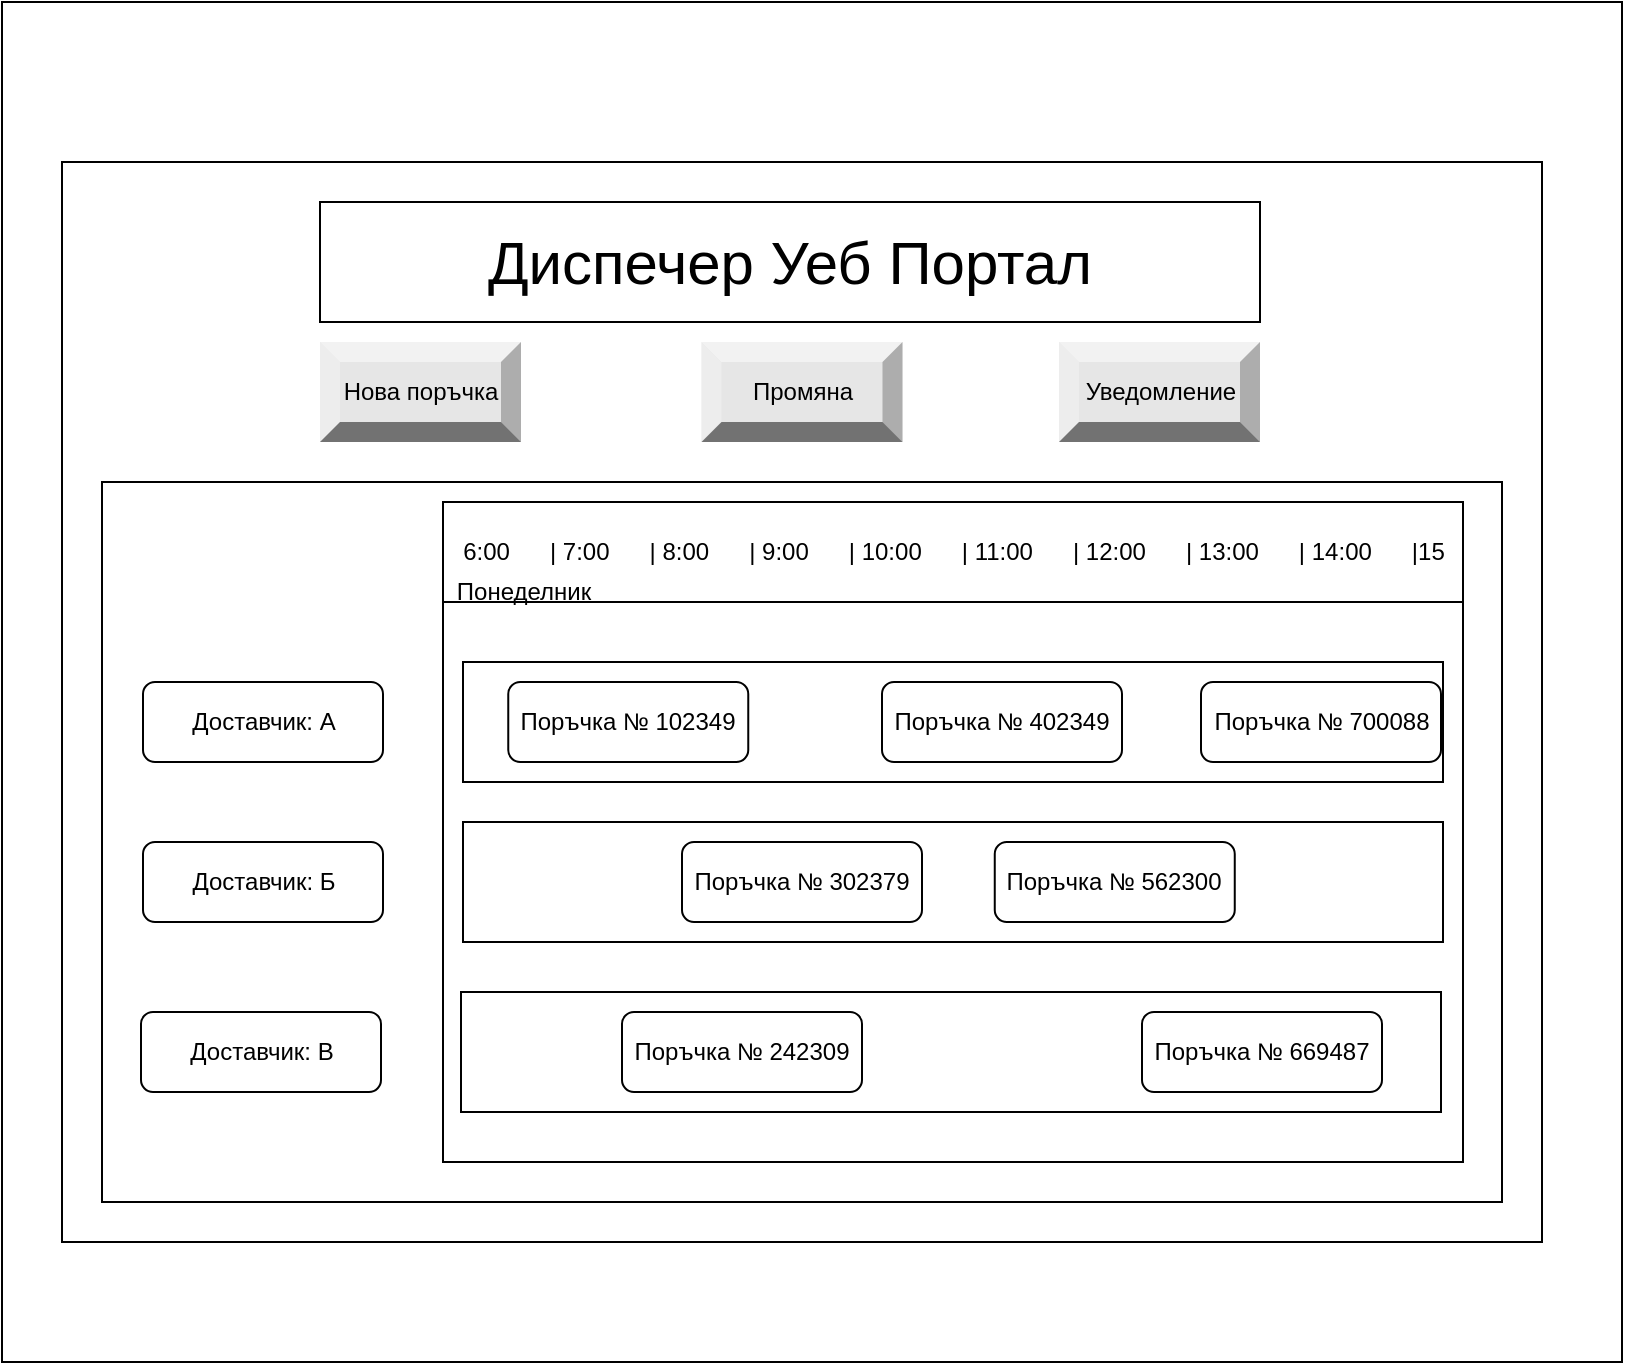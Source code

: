 <mxfile version="23.0.0" type="github">
  <diagram name="Page-1" id="e-SgXyNyrdCk_4SolZh0">
    <mxGraphModel dx="1434" dy="746" grid="1" gridSize="10" guides="1" tooltips="1" connect="1" arrows="1" fold="1" page="1" pageScale="1" pageWidth="827" pageHeight="1169" math="0" shadow="0">
      <root>
        <mxCell id="0" />
        <mxCell id="1" parent="0" />
        <mxCell id="WcTj5PZf8Xw0mGx6nHuc-34" value="" style="rounded=0;whiteSpace=wrap;html=1;" vertex="1" parent="1">
          <mxGeometry x="20" y="30" width="810" height="680" as="geometry" />
        </mxCell>
        <mxCell id="WcTj5PZf8Xw0mGx6nHuc-1" value="" style="rounded=0;whiteSpace=wrap;html=1;" vertex="1" parent="1">
          <mxGeometry x="50" y="110" width="740" height="540" as="geometry" />
        </mxCell>
        <mxCell id="WcTj5PZf8Xw0mGx6nHuc-2" value="" style="rounded=0;whiteSpace=wrap;html=1;" vertex="1" parent="1">
          <mxGeometry x="70" y="270" width="700" height="360" as="geometry" />
        </mxCell>
        <mxCell id="WcTj5PZf8Xw0mGx6nHuc-5" value="" style="rounded=0;whiteSpace=wrap;html=1;" vertex="1" parent="1">
          <mxGeometry x="240.5" y="280" width="510" height="330" as="geometry" />
        </mxCell>
        <mxCell id="WcTj5PZf8Xw0mGx6nHuc-7" value="6:00&amp;nbsp; &amp;nbsp; &amp;nbsp; | 7:00&amp;nbsp; &amp;nbsp; &amp;nbsp; | 8:00&amp;nbsp; &amp;nbsp; &amp;nbsp; | 9:00&amp;nbsp; &amp;nbsp; &amp;nbsp; | 10:00&amp;nbsp; &amp;nbsp; &amp;nbsp; | 11:00&amp;nbsp; &amp;nbsp; &amp;nbsp; | 12:00&amp;nbsp; &amp;nbsp; &amp;nbsp; | 13:00&amp;nbsp; &amp;nbsp; &amp;nbsp; | 14:00&amp;nbsp; &amp;nbsp; &amp;nbsp; |15" style="rounded=0;whiteSpace=wrap;html=1;" vertex="1" parent="1">
          <mxGeometry x="240.5" y="280" width="510" height="50" as="geometry" />
        </mxCell>
        <mxCell id="WcTj5PZf8Xw0mGx6nHuc-9" value="Понеделник" style="text;html=1;strokeColor=none;fillColor=none;align=center;verticalAlign=middle;whiteSpace=wrap;rounded=0;" vertex="1" parent="1">
          <mxGeometry x="250.5" y="310" width="60" height="30" as="geometry" />
        </mxCell>
        <mxCell id="WcTj5PZf8Xw0mGx6nHuc-10" value="Доставчик: А" style="rounded=1;whiteSpace=wrap;html=1;" vertex="1" parent="1">
          <mxGeometry x="90.5" y="370" width="120" height="40" as="geometry" />
        </mxCell>
        <mxCell id="WcTj5PZf8Xw0mGx6nHuc-11" value="" style="rounded=0;whiteSpace=wrap;html=1;" vertex="1" parent="1">
          <mxGeometry x="250.5" y="360" width="490" height="60" as="geometry" />
        </mxCell>
        <mxCell id="WcTj5PZf8Xw0mGx6nHuc-14" value="Доставчик: Б" style="rounded=1;whiteSpace=wrap;html=1;" vertex="1" parent="1">
          <mxGeometry x="90.5" y="450" width="120" height="40" as="geometry" />
        </mxCell>
        <mxCell id="WcTj5PZf8Xw0mGx6nHuc-15" value="" style="rounded=0;whiteSpace=wrap;html=1;" vertex="1" parent="1">
          <mxGeometry x="250.5" y="440" width="490" height="60" as="geometry" />
        </mxCell>
        <mxCell id="WcTj5PZf8Xw0mGx6nHuc-16" value="Доставчик: В" style="rounded=1;whiteSpace=wrap;html=1;" vertex="1" parent="1">
          <mxGeometry x="89.5" y="535" width="120" height="40" as="geometry" />
        </mxCell>
        <mxCell id="WcTj5PZf8Xw0mGx6nHuc-17" value="" style="rounded=0;whiteSpace=wrap;html=1;" vertex="1" parent="1">
          <mxGeometry x="249.5" y="525" width="490" height="60" as="geometry" />
        </mxCell>
        <mxCell id="WcTj5PZf8Xw0mGx6nHuc-19" value="&lt;font style=&quot;font-size: 30px;&quot;&gt;Диспечер Уеб Портал&lt;/font&gt;" style="rounded=0;whiteSpace=wrap;html=1;" vertex="1" parent="1">
          <mxGeometry x="179" y="130" width="470" height="60" as="geometry" />
        </mxCell>
        <mxCell id="WcTj5PZf8Xw0mGx6nHuc-20" value="Нова поръчка" style="labelPosition=center;verticalLabelPosition=middle;align=center;html=1;shape=mxgraph.basic.shaded_button;dx=10;fillColor=#E6E6E6;strokeColor=none;whiteSpace=wrap;" vertex="1" parent="1">
          <mxGeometry x="179" y="200" width="100.5" height="50" as="geometry" />
        </mxCell>
        <mxCell id="WcTj5PZf8Xw0mGx6nHuc-21" value="Промяна" style="labelPosition=center;verticalLabelPosition=middle;align=center;html=1;shape=mxgraph.basic.shaded_button;dx=10;fillColor=#E6E6E6;strokeColor=none;whiteSpace=wrap;" vertex="1" parent="1">
          <mxGeometry x="369.75" y="200" width="100.5" height="50" as="geometry" />
        </mxCell>
        <mxCell id="WcTj5PZf8Xw0mGx6nHuc-22" value="Уведомление" style="labelPosition=center;verticalLabelPosition=middle;align=center;html=1;shape=mxgraph.basic.shaded_button;dx=10;fillColor=#E6E6E6;strokeColor=none;whiteSpace=wrap;" vertex="1" parent="1">
          <mxGeometry x="548.5" y="200" width="100.5" height="50" as="geometry" />
        </mxCell>
        <mxCell id="WcTj5PZf8Xw0mGx6nHuc-24" value="Поръчка № 102349" style="rounded=1;whiteSpace=wrap;html=1;" vertex="1" parent="1">
          <mxGeometry x="273.13" y="370" width="120" height="40" as="geometry" />
        </mxCell>
        <mxCell id="WcTj5PZf8Xw0mGx6nHuc-25" value="Поръчка № 302379" style="rounded=1;whiteSpace=wrap;html=1;" vertex="1" parent="1">
          <mxGeometry x="360" y="450" width="120" height="40" as="geometry" />
        </mxCell>
        <mxCell id="WcTj5PZf8Xw0mGx6nHuc-26" value="Поръчка № 242309" style="rounded=1;whiteSpace=wrap;html=1;" vertex="1" parent="1">
          <mxGeometry x="330" y="535" width="120" height="40" as="geometry" />
        </mxCell>
        <mxCell id="WcTj5PZf8Xw0mGx6nHuc-27" value="Поръчка № 402349" style="rounded=1;whiteSpace=wrap;html=1;" vertex="1" parent="1">
          <mxGeometry x="460" y="370" width="120" height="40" as="geometry" />
        </mxCell>
        <mxCell id="WcTj5PZf8Xw0mGx6nHuc-28" value="Поръчка № 669487" style="rounded=1;whiteSpace=wrap;html=1;" vertex="1" parent="1">
          <mxGeometry x="590" y="535" width="120" height="40" as="geometry" />
        </mxCell>
        <mxCell id="WcTj5PZf8Xw0mGx6nHuc-32" value="Поръчка № 562300" style="rounded=1;whiteSpace=wrap;html=1;" vertex="1" parent="1">
          <mxGeometry x="516.38" y="450" width="120" height="40" as="geometry" />
        </mxCell>
        <mxCell id="WcTj5PZf8Xw0mGx6nHuc-33" value="Поръчка № 700088" style="rounded=1;whiteSpace=wrap;html=1;" vertex="1" parent="1">
          <mxGeometry x="619.5" y="370" width="120" height="40" as="geometry" />
        </mxCell>
      </root>
    </mxGraphModel>
  </diagram>
</mxfile>
